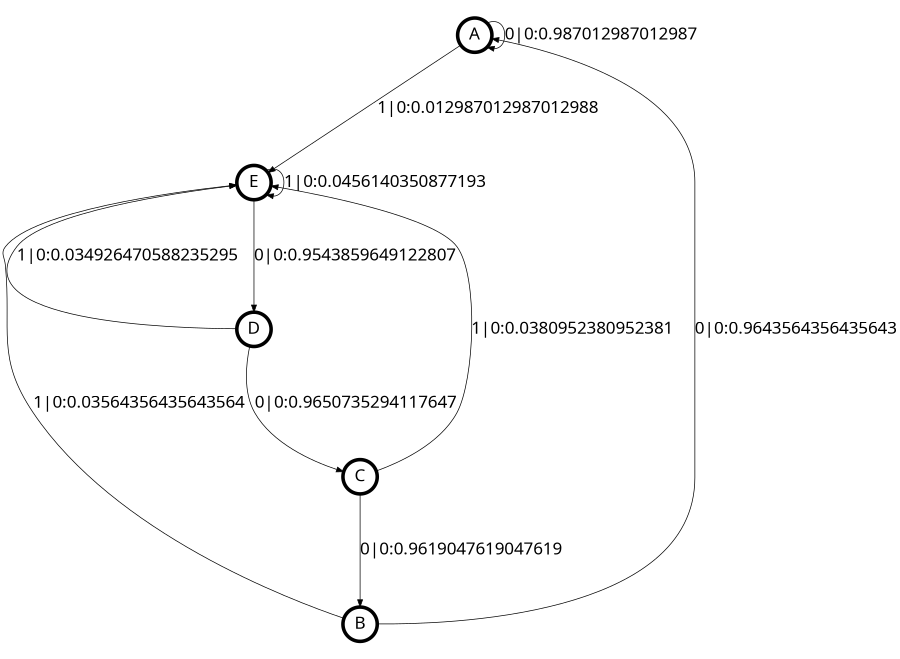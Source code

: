 digraph  {
size = "6,8.5";
ratio = "fill";
node
[shape = circle];
node [fontsize = 24];
node [penwidth = 5];
edge [fontsize = 24];
node [fontname = "CMU Serif Roman"];
graph [fontname = "CMU Serif Roman"];
edge [fontname = "CMU Serif Roman"];
A -> A [label = "0|0:0.987012987012987\l"];
A -> E [label = "1|0:0.012987012987012988\l"];
B -> A [label = "0|0:0.9643564356435643\l"];
B -> E [label = "1|0:0.03564356435643564\l"];
C -> B [label = "0|0:0.9619047619047619\l"];
C -> E [label = "1|0:0.0380952380952381\l"];
D -> C [label = "0|0:0.9650735294117647\l"];
D -> E [label = "1|0:0.034926470588235295\l"];
E -> D [label = "0|0:0.9543859649122807\l"];
E -> E [label = "1|0:0.0456140350877193\l"];
}